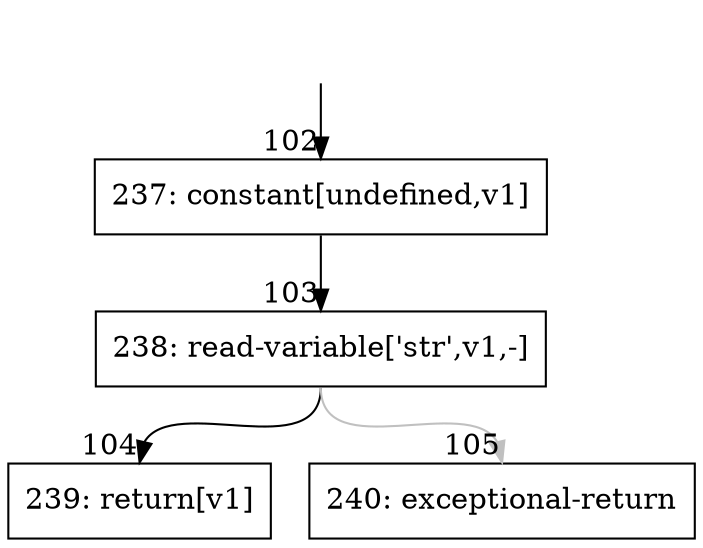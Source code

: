 digraph {
rankdir="TD"
BB_entry7[shape=none,label=""];
BB_entry7 -> BB102 [tailport=s, headport=n, headlabel="    102"]
BB102 [shape=record label="{237: constant[undefined,v1]}" ] 
BB102 -> BB103 [tailport=s, headport=n, headlabel="      103"]
BB103 [shape=record label="{238: read-variable['str',v1,-]}" ] 
BB103 -> BB104 [tailport=s, headport=n, headlabel="      104"]
BB103 -> BB105 [tailport=s, headport=n, color=gray, headlabel="      105"]
BB104 [shape=record label="{239: return[v1]}" ] 
BB105 [shape=record label="{240: exceptional-return}" ] 
//#$~ 60
}

